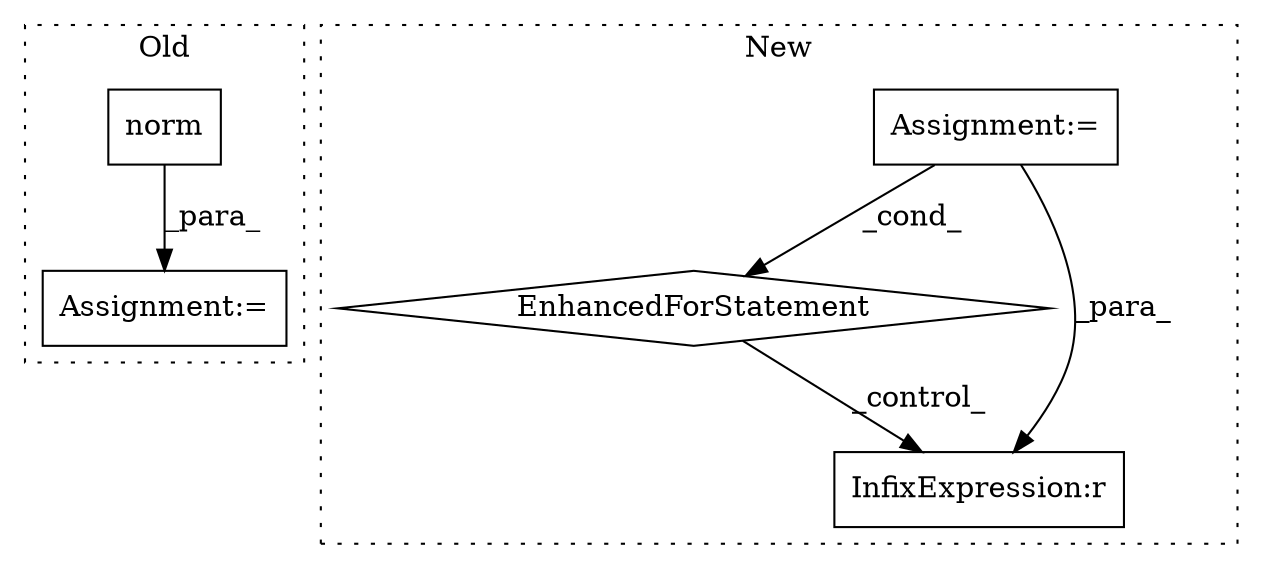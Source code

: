 digraph G {
subgraph cluster0 {
1 [label="norm" a="32" s="4173,4186" l="5,1" shape="box"];
5 [label="Assignment:=" a="7" s="4159" l="1" shape="box"];
label = "Old";
style="dotted";
}
subgraph cluster1 {
2 [label="EnhancedForStatement" a="70" s="4236,4319" l="53,2" shape="diamond"];
3 [label="Assignment:=" a="7" s="4236,4319" l="53,2" shape="box"];
4 [label="InfixExpression:r" a="27" s="4412" l="4" shape="box"];
label = "New";
style="dotted";
}
1 -> 5 [label="_para_"];
2 -> 4 [label="_control_"];
3 -> 4 [label="_para_"];
3 -> 2 [label="_cond_"];
}